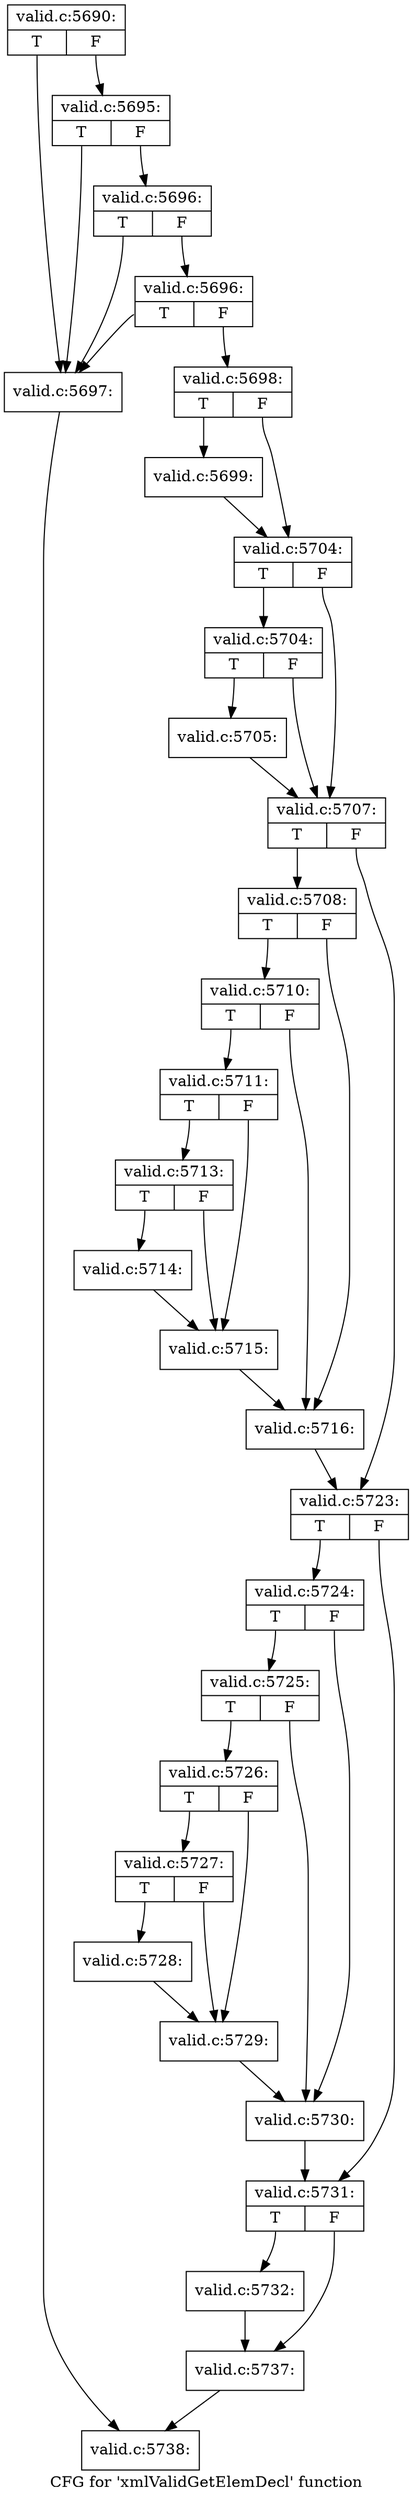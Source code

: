 digraph "CFG for 'xmlValidGetElemDecl' function" {
	label="CFG for 'xmlValidGetElemDecl' function";

	Node0x55fa5106a770 [shape=record,label="{valid.c:5690:|{<s0>T|<s1>F}}"];
	Node0x55fa5106a770:s0 -> Node0x55fa51077210;
	Node0x55fa5106a770:s1 -> Node0x55fa510773b0;
	Node0x55fa510773b0 [shape=record,label="{valid.c:5695:|{<s0>T|<s1>F}}"];
	Node0x55fa510773b0:s0 -> Node0x55fa51077210;
	Node0x55fa510773b0:s1 -> Node0x55fa51077330;
	Node0x55fa51077330 [shape=record,label="{valid.c:5696:|{<s0>T|<s1>F}}"];
	Node0x55fa51077330:s0 -> Node0x55fa51077210;
	Node0x55fa51077330:s1 -> Node0x55fa510772b0;
	Node0x55fa510772b0 [shape=record,label="{valid.c:5696:|{<s0>T|<s1>F}}"];
	Node0x55fa510772b0:s0 -> Node0x55fa51077210;
	Node0x55fa510772b0:s1 -> Node0x55fa51077260;
	Node0x55fa51077210 [shape=record,label="{valid.c:5697:}"];
	Node0x55fa51077210 -> Node0x55fa5106a7c0;
	Node0x55fa51077260 [shape=record,label="{valid.c:5698:|{<s0>T|<s1>F}}"];
	Node0x55fa51077260:s0 -> Node0x55fa51077f00;
	Node0x55fa51077260:s1 -> Node0x55fa51077f50;
	Node0x55fa51077f00 [shape=record,label="{valid.c:5699:}"];
	Node0x55fa51077f00 -> Node0x55fa51077f50;
	Node0x55fa51077f50 [shape=record,label="{valid.c:5704:|{<s0>T|<s1>F}}"];
	Node0x55fa51077f50:s0 -> Node0x55fa51078510;
	Node0x55fa51077f50:s1 -> Node0x55fa510784c0;
	Node0x55fa51078510 [shape=record,label="{valid.c:5704:|{<s0>T|<s1>F}}"];
	Node0x55fa51078510:s0 -> Node0x55fa51078470;
	Node0x55fa51078510:s1 -> Node0x55fa510784c0;
	Node0x55fa51078470 [shape=record,label="{valid.c:5705:}"];
	Node0x55fa51078470 -> Node0x55fa510784c0;
	Node0x55fa510784c0 [shape=record,label="{valid.c:5707:|{<s0>T|<s1>F}}"];
	Node0x55fa510784c0:s0 -> Node0x55fa51079110;
	Node0x55fa510784c0:s1 -> Node0x55fa51079160;
	Node0x55fa51079110 [shape=record,label="{valid.c:5708:|{<s0>T|<s1>F}}"];
	Node0x55fa51079110:s0 -> Node0x55fa51079b40;
	Node0x55fa51079110:s1 -> Node0x55fa51079af0;
	Node0x55fa51079b40 [shape=record,label="{valid.c:5710:|{<s0>T|<s1>F}}"];
	Node0x55fa51079b40:s0 -> Node0x55fa51079aa0;
	Node0x55fa51079b40:s1 -> Node0x55fa51079af0;
	Node0x55fa51079aa0 [shape=record,label="{valid.c:5711:|{<s0>T|<s1>F}}"];
	Node0x55fa51079aa0:s0 -> Node0x55fa5107a880;
	Node0x55fa51079aa0:s1 -> Node0x55fa5107a830;
	Node0x55fa5107a880 [shape=record,label="{valid.c:5713:|{<s0>T|<s1>F}}"];
	Node0x55fa5107a880:s0 -> Node0x55fa5107a7e0;
	Node0x55fa5107a880:s1 -> Node0x55fa5107a830;
	Node0x55fa5107a7e0 [shape=record,label="{valid.c:5714:}"];
	Node0x55fa5107a7e0 -> Node0x55fa5107a830;
	Node0x55fa5107a830 [shape=record,label="{valid.c:5715:}"];
	Node0x55fa5107a830 -> Node0x55fa51079af0;
	Node0x55fa51079af0 [shape=record,label="{valid.c:5716:}"];
	Node0x55fa51079af0 -> Node0x55fa51079160;
	Node0x55fa51079160 [shape=record,label="{valid.c:5723:|{<s0>T|<s1>F}}"];
	Node0x55fa51079160:s0 -> Node0x55fa5107b210;
	Node0x55fa51079160:s1 -> Node0x55fa5107b260;
	Node0x55fa5107b210 [shape=record,label="{valid.c:5724:|{<s0>T|<s1>F}}"];
	Node0x55fa5107b210:s0 -> Node0x55fa5107bb90;
	Node0x55fa5107b210:s1 -> Node0x55fa5107bb40;
	Node0x55fa5107bb90 [shape=record,label="{valid.c:5725:|{<s0>T|<s1>F}}"];
	Node0x55fa5107bb90:s0 -> Node0x55fa5107baf0;
	Node0x55fa5107bb90:s1 -> Node0x55fa5107bb40;
	Node0x55fa5107baf0 [shape=record,label="{valid.c:5726:|{<s0>T|<s1>F}}"];
	Node0x55fa5107baf0:s0 -> Node0x55fa5107c820;
	Node0x55fa5107baf0:s1 -> Node0x55fa5107c7d0;
	Node0x55fa5107c820 [shape=record,label="{valid.c:5727:|{<s0>T|<s1>F}}"];
	Node0x55fa5107c820:s0 -> Node0x55fa5107c780;
	Node0x55fa5107c820:s1 -> Node0x55fa5107c7d0;
	Node0x55fa5107c780 [shape=record,label="{valid.c:5728:}"];
	Node0x55fa5107c780 -> Node0x55fa5107c7d0;
	Node0x55fa5107c7d0 [shape=record,label="{valid.c:5729:}"];
	Node0x55fa5107c7d0 -> Node0x55fa5107bb40;
	Node0x55fa5107bb40 [shape=record,label="{valid.c:5730:}"];
	Node0x55fa5107bb40 -> Node0x55fa5107b260;
	Node0x55fa5107b260 [shape=record,label="{valid.c:5731:|{<s0>T|<s1>F}}"];
	Node0x55fa5107b260:s0 -> Node0x55fa5107d1b0;
	Node0x55fa5107b260:s1 -> Node0x55fa5107d200;
	Node0x55fa5107d1b0 [shape=record,label="{valid.c:5732:}"];
	Node0x55fa5107d1b0 -> Node0x55fa5107d200;
	Node0x55fa5107d200 [shape=record,label="{valid.c:5737:}"];
	Node0x55fa5107d200 -> Node0x55fa5106a7c0;
	Node0x55fa5106a7c0 [shape=record,label="{valid.c:5738:}"];
}
